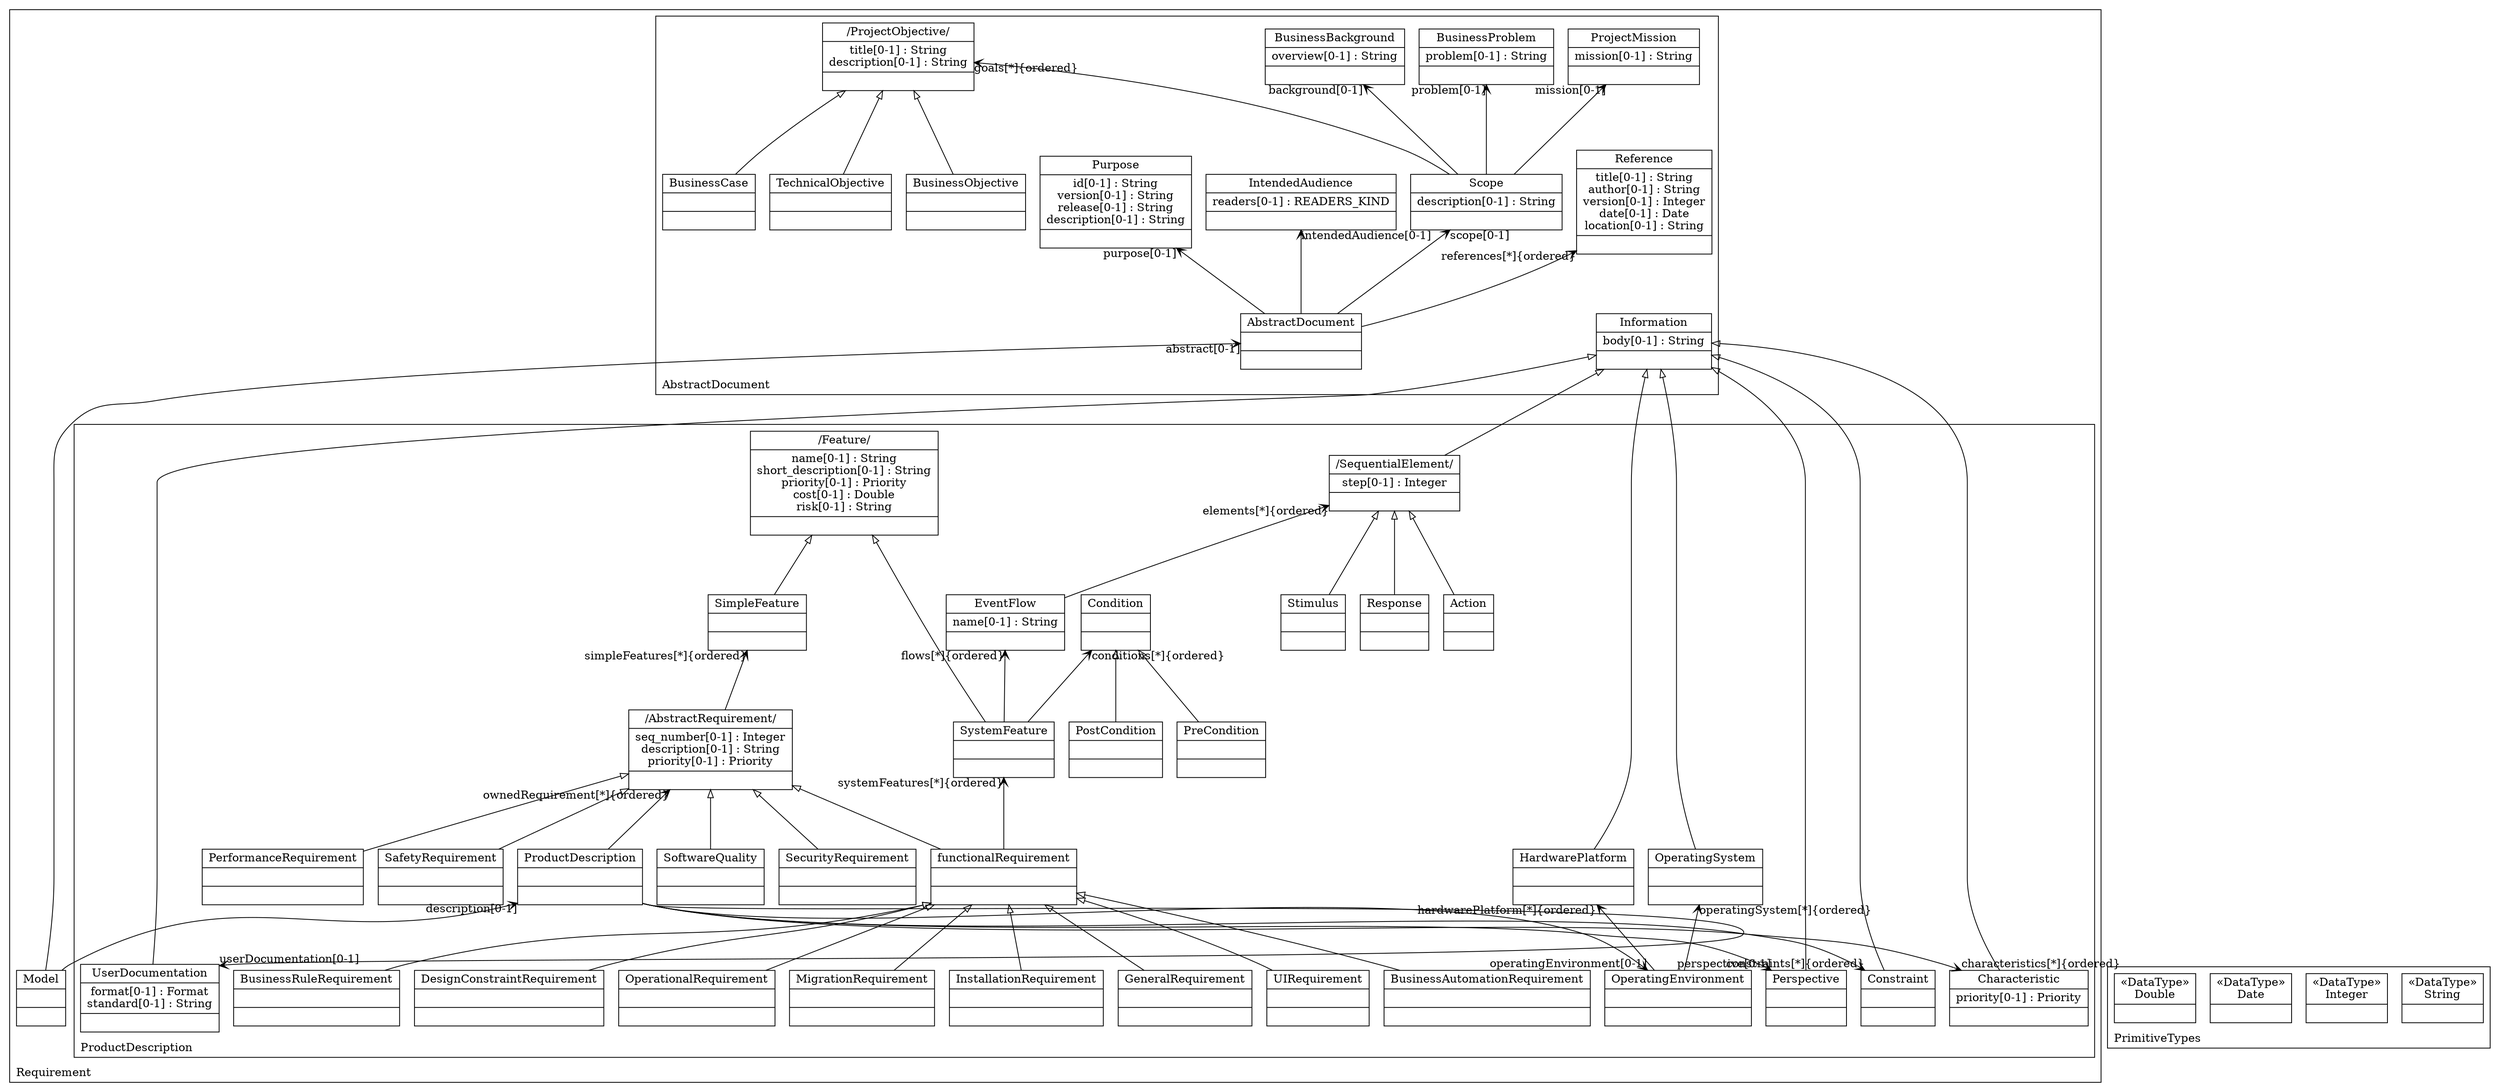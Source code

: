 digraph "KM3 Model in DOT" {
graph[rankdir=BT,labeljust=l,labelloc=t,nodeSep=0.75,compound=true];
 subgraph "cluster_Requirement"{
labelloc=t
color=black
label=Requirement
 node[shape=record];
Model[label="{Model| | }"]
 Model->AbstractDocument[arrowhead=vee,arrowtail=diamond,headlabel="abstract[0-1]",group=AbstractDocument,minlen=2,constraint=true,]
 Model->ProductDescription[arrowhead=vee,arrowtail=diamond,headlabel="description[0-1]",group=ProductDescription,minlen=2,constraint=true,]
;
 subgraph "cluster_AbstractDocument"{
labelloc=t
color=black
label=AbstractDocument
 node[shape=record];
Purpose[label="{Purpose|id[0-1] : String\nversion[0-1] : String\nrelease[0-1] : String\ndescription[0-1] : String| }"]
;
 node[shape=record];
IntendedAudience[label="{IntendedAudience|readers[0-1] : READERS_KIND| }"]
;
 node[shape=record];
Scope[label="{Scope|description[0-1] : String| }"]
 Scope->BusinessProblem[arrowhead=vee,arrowtail=diamond,headlabel="problem[0-1]",group=BusinessProblem,minlen=2,constraint=true,]
 Scope->ProjectMission[arrowhead=vee,arrowtail=diamond,headlabel="mission[0-1]",group=ProjectMission,minlen=2,constraint=true,]
 Scope->BusinessBackground[arrowhead=vee,arrowtail=diamond,headlabel="background[0-1]",group=BusinessBackground,minlen=2,constraint=true,]
 Scope->ProjectObjective[arrowhead=vee,arrowtail=diamond,headlabel="goals[*]{ordered}",group=ProjectObjective,minlen=2,constraint=true,]
;
 node[shape=record];
Reference[label="{Reference|title[0-1] : String\nauthor[0-1] : String\nversion[0-1] : Integer\ndate[0-1] : Date\nlocation[0-1] : String| }"]
;
 node[shape=record];
Information[label="{Information|body[0-1] : String| }"]
;
 node[shape=record];
AbstractDocument[label="{AbstractDocument| | }"]
 AbstractDocument->IntendedAudience[arrowhead=vee,arrowtail=diamond,headlabel="intendedAudience[0-1]",group=IntendedAudience,minlen=2,constraint=true,]
 AbstractDocument->Reference[arrowhead=vee,arrowtail=diamond,headlabel="references[*]{ordered}",group=Reference,minlen=2,constraint=true,]
 AbstractDocument->Purpose[arrowhead=vee,arrowtail=diamond,headlabel="purpose[0-1]",group=Purpose,minlen=2,constraint=true,]
 AbstractDocument->Scope[arrowhead=vee,arrowtail=diamond,headlabel="scope[0-1]",group=Scope,minlen=2,constraint=true,]
;
 node[shape=record];
BusinessBackground[label="{BusinessBackground|overview[0-1] : String| }"]
;
 node[shape=record];
BusinessProblem[label="{BusinessProblem|problem[0-1] : String| }"]
;
 node[shape=record];
ProjectMission[label="{ProjectMission|mission[0-1] : String| }"]
;
 node[shape=record];
ProjectObjective[label="{/ProjectObjective/|title[0-1] : String\ndescription[0-1] : String| }"]
;
 node[shape=record];
BusinessObjective[label="{BusinessObjective| | }"]
 BusinessObjective->ProjectObjective[arrowhead=onormal,group=ProjectObjective,minlen=2,constraint=true,]
;
 node[shape=record];
TechnicalObjective[label="{TechnicalObjective| | }"]
 TechnicalObjective->ProjectObjective[arrowhead=onormal,group=ProjectObjective,minlen=2,constraint=true,]
;
 node[shape=record];
BusinessCase[label="{BusinessCase| | }"]
 BusinessCase->ProjectObjective[arrowhead=onormal,group=ProjectObjective,minlen=2,constraint=true,]
;

} subgraph "cluster_ProductDescription"{
labelloc=t
color=black
label=ProductDescription
 node[shape=record];
ProductDescription[label="{ProductDescription| | }"]
 ProductDescription->AbstractRequirement[arrowhead=vee,arrowtail=diamond,headlabel="ownedRequirement[*]{ordered}",group=AbstractRequirement,minlen=2,constraint=true,]
 ProductDescription->Constraint[arrowhead=vee,arrowtail=none,headlabel="constraints[*]{ordered}",group=Constraint,minlen=2,constraint=false,]
 ProductDescription->Characteristic[arrowhead=vee,arrowtail=none,headlabel="characteristics[*]{ordered}",group=Characteristic,minlen=2,constraint=false,]
 ProductDescription->UserDocumentation[arrowhead=vee,arrowtail=none,headlabel="userDocumentation[0-1]",group=UserDocumentation,minlen=2,constraint=false,]
 ProductDescription->Perspective[arrowhead=vee,arrowtail=none,headlabel="perspective[0-1]",group=Perspective,minlen=2,constraint=false,]
 ProductDescription->OperatingEnvironment[arrowhead=vee,arrowtail=none,headlabel="operatingEnvironment[0-1]",group=OperatingEnvironment,minlen=2,constraint=false,]
;
 node[shape=record];
Perspective[label="{Perspective| | }"]
 Perspective->Information[arrowhead=onormal,group=Information,minlen=2,constraint=true,]
;
 node[shape=record];
Characteristic[label="{Characteristic|priority[0-1] : Priority| }"]
 Characteristic->Information[arrowhead=onormal,group=Information,minlen=2,constraint=true,]
;
 node[shape=record];
OperatingEnvironment[label="{OperatingEnvironment| | }"]
 OperatingEnvironment->HardwarePlatform[arrowhead=vee,arrowtail=diamond,headlabel="hardwarePlatform[*]{ordered}",group=HardwarePlatform,minlen=2,constraint=true,]
 OperatingEnvironment->OperatingSystem[arrowhead=vee,arrowtail=diamond,headlabel="operatingSystem[*]{ordered}",group=OperatingSystem,minlen=2,constraint=true,]
;
 node[shape=record];
HardwarePlatform[label="{HardwarePlatform| | }"]
 HardwarePlatform->Information[arrowhead=onormal,group=Information,minlen=2,constraint=true,]
;
 node[shape=record];
OperatingSystem[label="{OperatingSystem| | }"]
 OperatingSystem->Information[arrowhead=onormal,group=Information,minlen=2,constraint=true,]
;
 node[shape=record];
Constraint[label="{Constraint| | }"]
 Constraint->Information[arrowhead=onormal,group=Information,minlen=2,constraint=true,]
;
 node[shape=record];
UserDocumentation[label="{UserDocumentation|format[0-1] : Format\nstandard[0-1] : String| }"]
 UserDocumentation->Information[arrowhead=onormal,group=Information,minlen=2,constraint=true,]
;
 node[shape=record];
SystemFeature[label="{SystemFeature| | }"]
 SystemFeature->Condition[arrowhead=vee,arrowtail=diamond,headlabel="conditions[*]{ordered}",group=Condition,minlen=2,constraint=true,]
 SystemFeature->EventFlow[arrowhead=vee,arrowtail=diamond,headlabel="flows[*]{ordered}",group=EventFlow,minlen=2,constraint=true,]
 SystemFeature->Feature[arrowhead=onormal,group=Feature,minlen=2,constraint=true,]
;
 node[shape=record];
EventFlow[label="{EventFlow|name[0-1] : String| }"]
 EventFlow->SequentialElement[arrowhead=vee,arrowtail=diamond,headlabel="elements[*]{ordered}",group=SequentialElement,minlen=2,constraint=true,]
;
 node[shape=record];
AbstractRequirement[label="{/AbstractRequirement/|seq_number[0-1] : Integer\ndescription[0-1] : String\npriority[0-1] : Priority| }"]
 AbstractRequirement->SimpleFeature[arrowhead=vee,arrowtail=diamond,headlabel="simpleFeatures[*]{ordered}",group=SimpleFeature,minlen=2,constraint=true,]
;
 node[shape=record];
functionalRequirement[label="{functionalRequirement| | }"]
 functionalRequirement->SystemFeature[arrowhead=vee,arrowtail=diamond,headlabel="systemFeatures[*]{ordered}",group=SystemFeature,minlen=2,constraint=true,]
 functionalRequirement->AbstractRequirement[arrowhead=onormal,group=AbstractRequirement,minlen=2,constraint=true,]
;
 node[shape=record];
Condition[label="{Condition| | }"]
;
 node[shape=record];
PreCondition[label="{PreCondition| | }"]
 PreCondition->Condition[arrowhead=onormal,group=Condition,minlen=2,constraint=true,]
;
 node[shape=record];
PostCondition[label="{PostCondition| | }"]
 PostCondition->Condition[arrowhead=onormal,group=Condition,minlen=2,constraint=true,]
;
 node[shape=record];
SafetyRequirement[label="{SafetyRequirement| | }"]
 SafetyRequirement->AbstractRequirement[arrowhead=onormal,group=AbstractRequirement,minlen=2,constraint=true,]
;
 node[shape=record];
PerformanceRequirement[label="{PerformanceRequirement| | }"]
 PerformanceRequirement->AbstractRequirement[arrowhead=onormal,group=AbstractRequirement,minlen=2,constraint=true,]
;
 node[shape=record];
SecurityRequirement[label="{SecurityRequirement| | }"]
 SecurityRequirement->AbstractRequirement[arrowhead=onormal,group=AbstractRequirement,minlen=2,constraint=true,]
;
 node[shape=record];
SoftwareQuality[label="{SoftwareQuality| | }"]
 SoftwareQuality->AbstractRequirement[arrowhead=onormal,group=AbstractRequirement,minlen=2,constraint=true,]
;
 node[shape=record];
Action[label="{Action| | }"]
 Action->SequentialElement[arrowhead=onormal,group=SequentialElement,minlen=2,constraint=true,]
;
 node[shape=record];
SequentialElement[label="{/SequentialElement/|step[0-1] : Integer| }"]
 SequentialElement->Information[arrowhead=onormal,group=Information,minlen=2,constraint=true,]
;
 node[shape=record];
Response[label="{Response| | }"]
 Response->SequentialElement[arrowhead=onormal,group=SequentialElement,minlen=2,constraint=true,]
;
 node[shape=record];
Stimulus[label="{Stimulus| | }"]
 Stimulus->SequentialElement[arrowhead=onormal,group=SequentialElement,minlen=2,constraint=true,]
;
 node[shape=record];
DesignConstraintRequirement[label="{DesignConstraintRequirement| | }"]
 DesignConstraintRequirement->functionalRequirement[arrowhead=onormal,group=functionalRequirement,minlen=2,constraint=true,]
;
 node[shape=record];
BusinessRuleRequirement[label="{BusinessRuleRequirement| | }"]
 BusinessRuleRequirement->functionalRequirement[arrowhead=onormal,group=functionalRequirement,minlen=2,constraint=true,]
;
 node[shape=record];
BusinessAutomationRequirement[label="{BusinessAutomationRequirement| | }"]
 BusinessAutomationRequirement->functionalRequirement[arrowhead=onormal,group=functionalRequirement,minlen=2,constraint=true,]
;
 node[shape=record];
UIRequirement[label="{UIRequirement| | }"]
 UIRequirement->functionalRequirement[arrowhead=onormal,group=functionalRequirement,minlen=2,constraint=true,]
;
 node[shape=record];
GeneralRequirement[label="{GeneralRequirement| | }"]
 GeneralRequirement->functionalRequirement[arrowhead=onormal,group=functionalRequirement,minlen=2,constraint=true,]
;
 node[shape=record];
InstallationRequirement[label="{InstallationRequirement| | }"]
 InstallationRequirement->functionalRequirement[arrowhead=onormal,group=functionalRequirement,minlen=2,constraint=true,]
;
 node[shape=record];
MigrationRequirement[label="{MigrationRequirement| | }"]
 MigrationRequirement->functionalRequirement[arrowhead=onormal,group=functionalRequirement,minlen=2,constraint=true,]
;
 node[shape=record];
OperationalRequirement[label="{OperationalRequirement| | }"]
 OperationalRequirement->functionalRequirement[arrowhead=onormal,group=functionalRequirement,minlen=2,constraint=true,]
;
 node[shape=record];
SimpleFeature[label="{SimpleFeature| | }"]
 SimpleFeature->Feature[arrowhead=onormal,group=Feature,minlen=2,constraint=true,]
;
 node[shape=record];
Feature[label="{/Feature/|name[0-1] : String\nshort_description[0-1] : String\npriority[0-1] : Priority\ncost[0-1] : Double\nrisk[0-1] : String| }"]
;

}
} subgraph "cluster_PrimitiveTypes"{
labelloc=t
color=black
label=PrimitiveTypes
 node[shape=record];
String[label="{&#171;DataType&#187;\nString|}"]
;
 node[shape=record];
Integer[label="{&#171;DataType&#187;\nInteger|}"]
;
 node[shape=record];
Date[label="{&#171;DataType&#187;\nDate|}"]
;
 node[shape=record];
Double[label="{&#171;DataType&#187;\nDouble|}"]
;

}
}